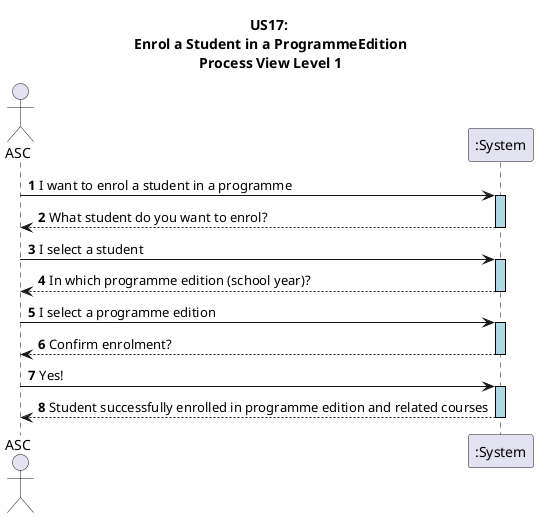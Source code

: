 

@startuml
autonumber

skinparam sequence {
   LifelineBorderColor black
   LifelineBackgroundColor LightBlue
 }

title US17:\n Enrol a Student in a ProgrammeEdition\n Process View Level 1

actor ASC
participant ":System" as System

ASC -> System ++: I want to enrol a student in a programme
System --> ASC --: What student do you want to enrol?

ASC -> System ++: I select a student
System --> ASC --: In which programme edition (school year)?

ASC -> System ++: I select a programme edition
System --> ASC --: Confirm enrolment?

ASC -> System ++: Yes!
System --> ASC --: Student successfully enrolled in programme edition and related courses

@enduml

